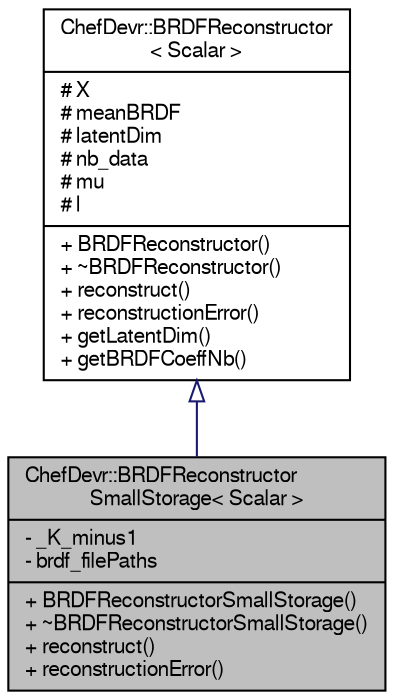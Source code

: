 digraph "ChefDevr::BRDFReconstructorSmallStorage&lt; Scalar &gt;"
{
  edge [fontname="FreeSans",fontsize="10",labelfontname="FreeSans",labelfontsize="10"];
  node [fontname="FreeSans",fontsize="10",shape=record];
  Node1 [label="{ChefDevr::BRDFReconstructor\lSmallStorage\< Scalar \>\n|- _K_minus1\l- brdf_filePaths\l|+ BRDFReconstructorSmallStorage()\l+ ~BRDFReconstructorSmallStorage()\l+ reconstruct()\l+ reconstructionError()\l}",height=0.2,width=0.4,color="black", fillcolor="grey75", style="filled", fontcolor="black"];
  Node2 -> Node1 [dir="back",color="midnightblue",fontsize="10",style="solid",arrowtail="onormal",fontname="FreeSans"];
  Node2 [label="{ChefDevr::BRDFReconstructor\l\< Scalar \>\n|# X\l# meanBRDF\l# latentDim\l# nb_data\l# mu\l# l\l|+ BRDFReconstructor()\l+ ~BRDFReconstructor()\l+ reconstruct()\l+ reconstructionError()\l+ getLatentDim()\l+ getBRDFCoeffNb()\l}",height=0.2,width=0.4,color="black", fillcolor="white", style="filled",URL="$class_chef_devr_1_1_b_r_d_f_reconstructor.html",tooltip="Class that allows BRDF reconstruction from latent space coordinates. "];
}
